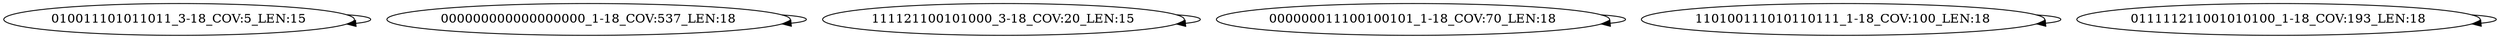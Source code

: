 digraph G {
    "010011101011011_3-18_COV:5_LEN:15" -> "010011101011011_3-18_COV:5_LEN:15";
    "000000000000000000_1-18_COV:537_LEN:18" -> "000000000000000000_1-18_COV:537_LEN:18";
    "111121100101000_3-18_COV:20_LEN:15" -> "111121100101000_3-18_COV:20_LEN:15";
    "000000011100100101_1-18_COV:70_LEN:18" -> "000000011100100101_1-18_COV:70_LEN:18";
    "110100111010110111_1-18_COV:100_LEN:18" -> "110100111010110111_1-18_COV:100_LEN:18";
    "011111211001010100_1-18_COV:193_LEN:18" -> "011111211001010100_1-18_COV:193_LEN:18";
}
